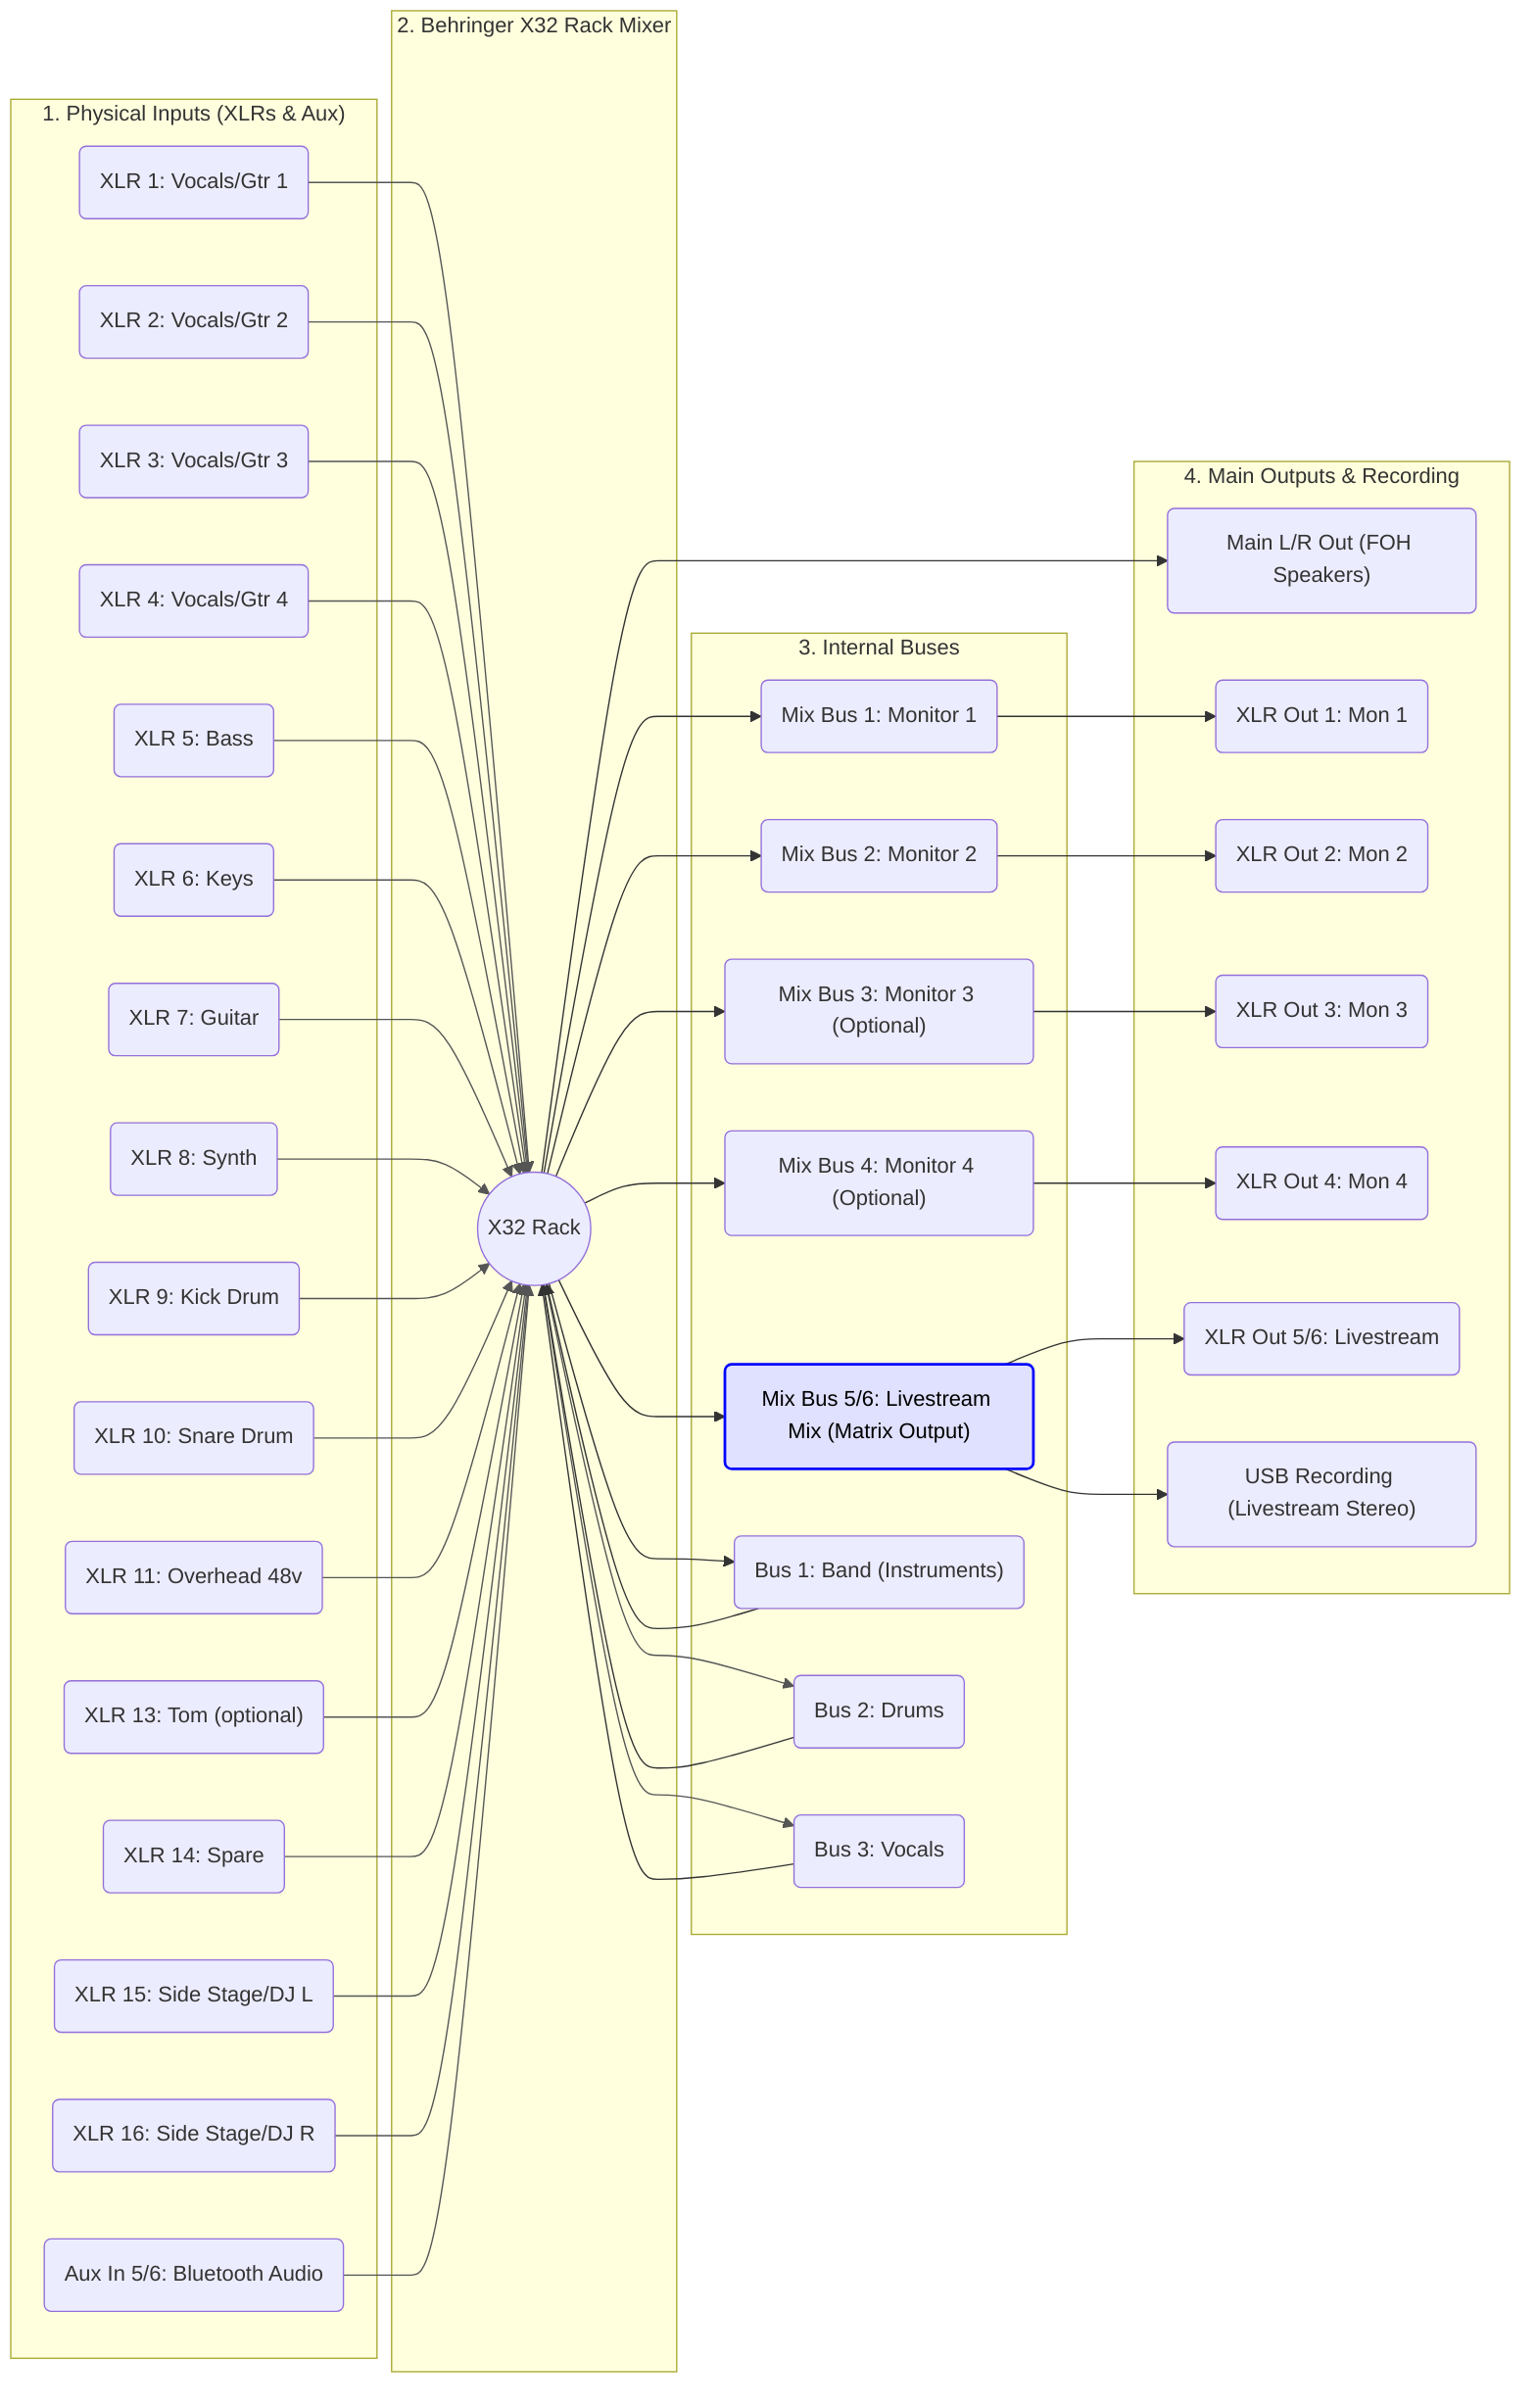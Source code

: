 graph LR
    subgraph "1. Physical Inputs (XLRs & Aux)"
        A1("XLR 1: Vocals/Gtr 1")
        A2("XLR 2: Vocals/Gtr 2")
        A3("XLR 3: Vocals/Gtr 3")
        A4("XLR 4: Vocals/Gtr 4")
        B1("XLR 5: Bass")
        B2("XLR 6: Keys")
        B3("XLR 7: Guitar")
        B4("XLR 8: Synth")
        C1("XLR 9: Kick Drum")
        C2("XLR 10: Snare Drum")
        C3("XLR 11: Overhead 48v")
        C4("XLR 13: Tom (optional)")
        D("XLR 14: Spare")
        E1("XLR 15: Side Stage/DJ L")
        E2("XLR 16: Side Stage/DJ R")
        G("Aux In 5/6: Bluetooth Audio")
    end

    subgraph "2. Behringer X32 Rack Mixer"
        X32((X32 Rack))
    end

    subgraph "3. Internal Buses"
        Mon1("Mix Bus 1: Monitor 1")
        Mon2("Mix Bus 2: Monitor 2")
        Mon3("Mix Bus 3: Monitor 3 (Optional)")
        Mon4("Mix Bus 4: Monitor 4 (Optional)")
        LivestreamMix("Mix Bus 5/6: Livestream Mix (Matrix Output)")
        BusB("Bus 1: Band (Instruments)")
        BusD("Bus 2: Drums")
        BusV("Bus 3: Vocals")
    end

    subgraph "4. Main Outputs & Recording"
        OutFOH("Main L/R Out (FOH Speakers)")
        OutMon1("XLR Out 1: Mon 1")
        OutMon2("XLR Out 2: Mon 2")
        OutMon3("XLR Out 3: Mon 3")
        OutMon4("XLR Out 4: Mon 4")
        OutLS("XLR Out 5/6: Livestream")
        RecUSB("USB Recording (Livestream Stereo)")
    end

    %% Connections
    A1 --> X32
    A2 --> X32
    A3 --> X32
    A4 --> X32
    B1 --> X32
    B2 --> X32
    B3 --> X32
    B4 --> X32
    C1 --> X32
    C2 --> X32
    C3 --> X32
    C4 --> X32
    D --> X32
    E1 --> X32
    E2 --> X32
    G --> X32

    X32 --> BusV
    X32 --> BusD
    X32 --> BusB

    BusV --> X32
    BusD --> X32
    BusB --> X32

    X32 --> Mon1
    X32 --> Mon2
    X32 --> Mon3
    X32 --> Mon4
    X32 --> LivestreamMix

    X32 --> OutFOH

    Mon1 --> OutMon1
    Mon2 --> OutMon2
    Mon3 --> OutMon3
    Mon4 --> OutMon4
    LivestreamMix --> OutLS
    LivestreamMix --> RecUSB

    %% Styling (optional)
    style LivestreamMix fill:#e0e0ff,stroke:#0000ff,stroke-width:2px,color:#000
    linkStyle 0,1,2,3,4,5,6,7,8,9,10,11,12,13,14,15,16,17 stroke:#555,stroke-width:1px,fill:none;